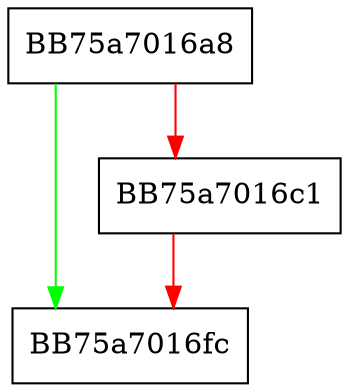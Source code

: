digraph MpRegisterForInitializationAtStartup {
  node [shape="box"];
  graph [splines=ortho];
  BB75a7016a8 -> BB75a7016fc [color="green"];
  BB75a7016a8 -> BB75a7016c1 [color="red"];
  BB75a7016c1 -> BB75a7016fc [color="red"];
}